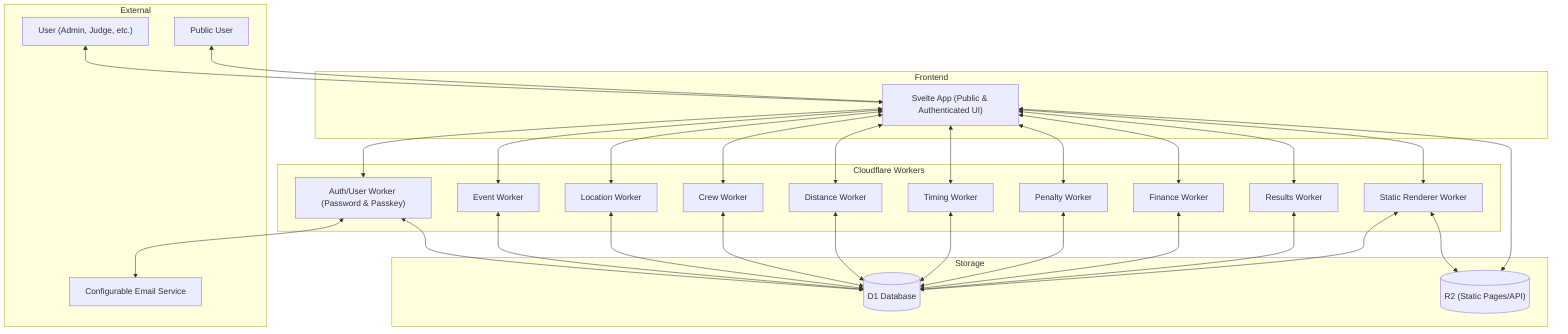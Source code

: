 flowchart TD
  subgraph Cloudflare Workers
    AuthWorker["Auth/User Worker (Password & Passkey)"]
    EventWorker["Event Worker"]
    LocationWorker["Location Worker"]
    CrewWorker["Crew Worker"]
    DistanceWorker["Distance Worker"]
    TimingWorker["Timing Worker"]
    PenaltyWorker["Penalty Worker"]
    FinanceWorker["Finance Worker"]
    ResultsWorker["Results Worker"]
    StaticRenderer["Static Renderer Worker"]
  end

  subgraph Storage
    D1[("D1 Database")]
    R2[("R2 (Static Pages/API)")]
  end

  subgraph Frontend
    SvelteApp["Svelte App (Public & Authenticated UI)"]
  end

  subgraph External
    EmailService["Configurable Email Service"]
    User["User (Admin, Judge, etc.)"]
    PublicUser["Public User"]
  end

  User <--> SvelteApp
  PublicUser <--> SvelteApp
  SvelteApp <--> AuthWorker
  SvelteApp <--> EventWorker
  SvelteApp <--> LocationWorker
  SvelteApp <--> CrewWorker
  SvelteApp <--> DistanceWorker
  SvelteApp <--> TimingWorker
  SvelteApp <--> PenaltyWorker
  SvelteApp <--> FinanceWorker
  SvelteApp <--> ResultsWorker
  SvelteApp <--> StaticRenderer

  AuthWorker <--> D1
  EventWorker <--> D1
  LocationWorker <--> D1
  CrewWorker <--> D1
  DistanceWorker <--> D1
  TimingWorker <--> D1
  PenaltyWorker <--> D1
  FinanceWorker <--> D1
  ResultsWorker <--> D1
  StaticRenderer <--> D1
  StaticRenderer <--> R2
  SvelteApp <--> R2

  AuthWorker <--> EmailService